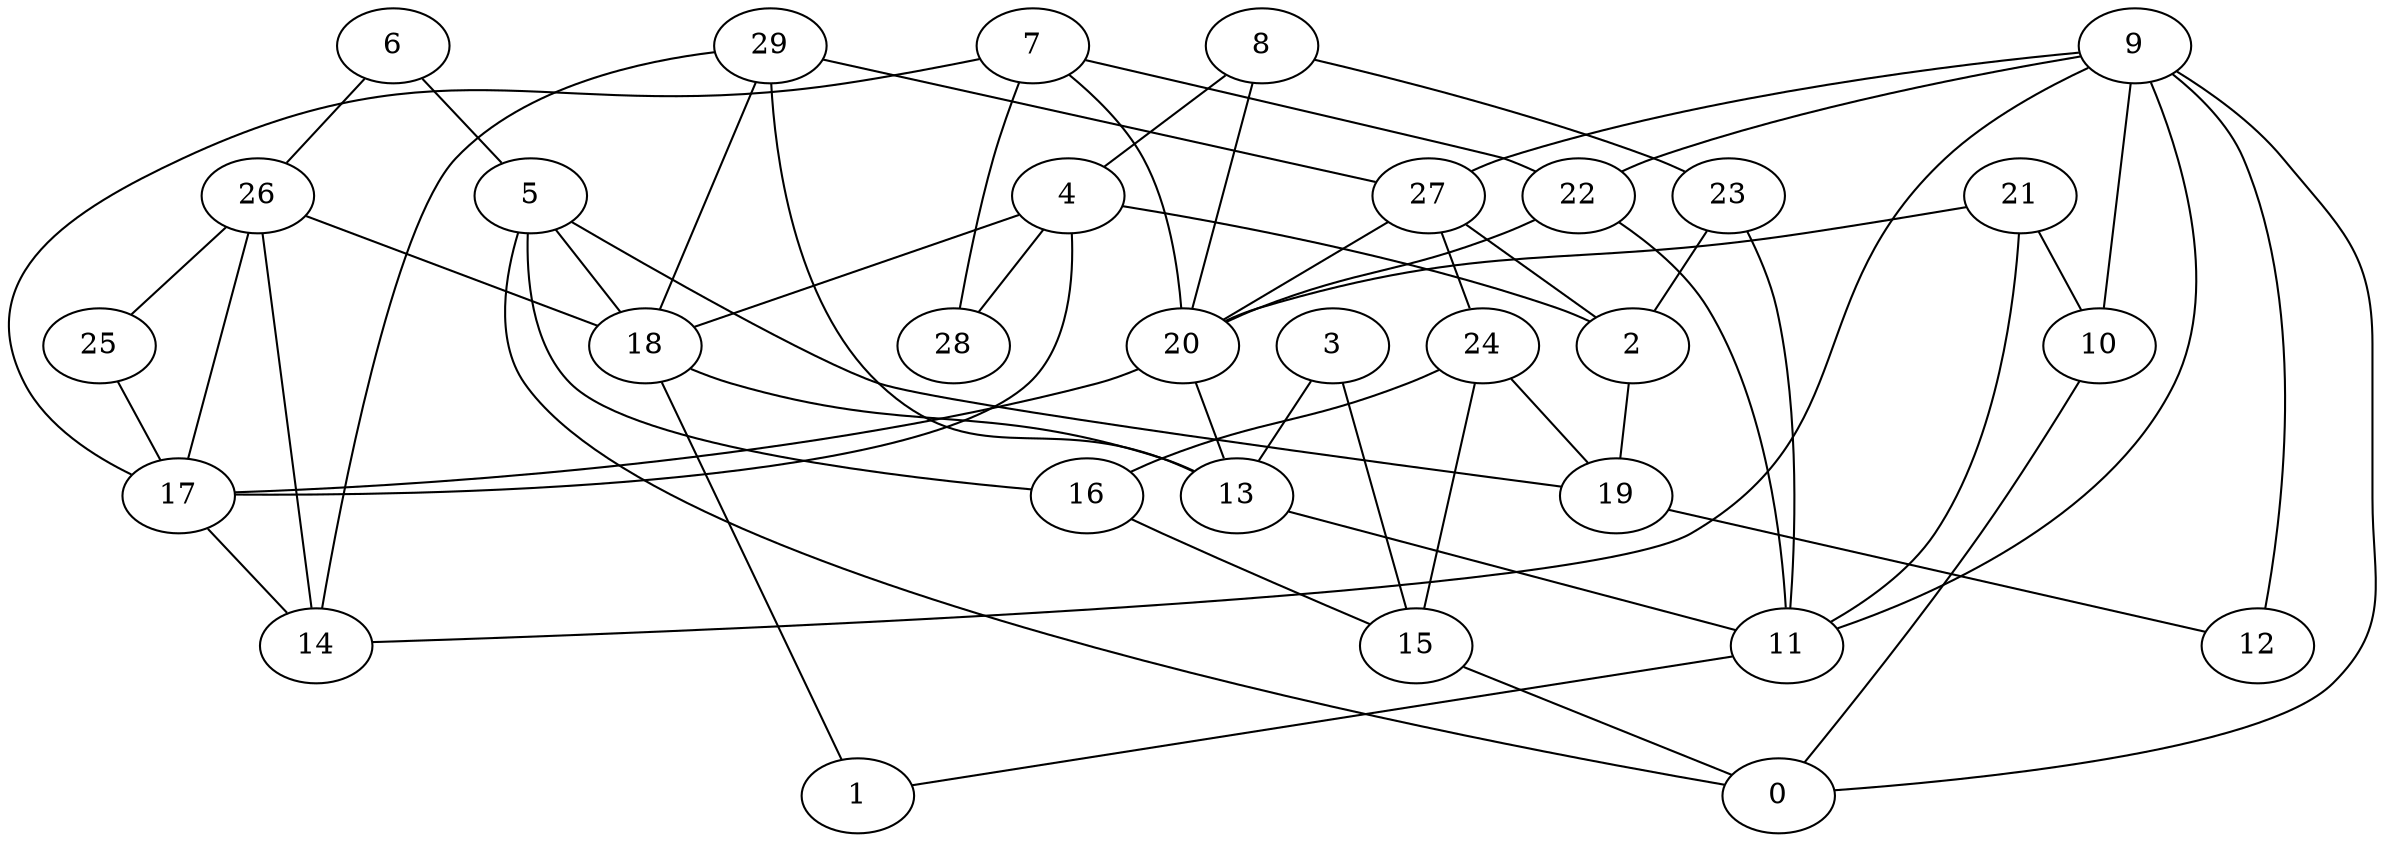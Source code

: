 digraph GG_graph {

subgraph G_graph {
edge [color = black]
"11" -> "1" [dir = none]
"18" -> "13" [dir = none]
"18" -> "1" [dir = none]
"13" -> "11" [dir = none]
"15" -> "0" [dir = none]
"29" -> "13" [dir = none]
"29" -> "18" [dir = none]
"29" -> "14" [dir = none]
"4" -> "18" [dir = none]
"4" -> "2" [dir = none]
"4" -> "28" [dir = none]
"4" -> "17" [dir = none]
"8" -> "20" [dir = none]
"8" -> "23" [dir = none]
"8" -> "4" [dir = none]
"16" -> "15" [dir = none]
"3" -> "13" [dir = none]
"3" -> "15" [dir = none]
"6" -> "5" [dir = none]
"6" -> "26" [dir = none]
"19" -> "12" [dir = none]
"26" -> "25" [dir = none]
"26" -> "14" [dir = none]
"26" -> "18" [dir = none]
"24" -> "16" [dir = none]
"24" -> "19" [dir = none]
"24" -> "15" [dir = none]
"9" -> "12" [dir = none]
"9" -> "11" [dir = none]
"9" -> "14" [dir = none]
"9" -> "22" [dir = none]
"9" -> "10" [dir = none]
"9" -> "0" [dir = none]
"9" -> "27" [dir = none]
"17" -> "14" [dir = none]
"22" -> "20" [dir = none]
"22" -> "11" [dir = none]
"27" -> "20" [dir = none]
"27" -> "24" [dir = none]
"27" -> "2" [dir = none]
"7" -> "20" [dir = none]
"7" -> "22" [dir = none]
"7" -> "17" [dir = none]
"7" -> "28" [dir = none]
"10" -> "0" [dir = none]
"5" -> "0" [dir = none]
"5" -> "19" [dir = none]
"5" -> "18" [dir = none]
"5" -> "16" [dir = none]
"23" -> "2" [dir = none]
"23" -> "11" [dir = none]
"21" -> "20" [dir = none]
"21" -> "11" [dir = none]
"21" -> "10" [dir = none]
"20" -> "13" [dir = none]
"20" -> "17" [dir = none]
"25" -> "17" [dir = none]
"2" -> "19" [dir = none]
"26" -> "17" [dir = none]
"29" -> "27" [dir = none]
}

}

